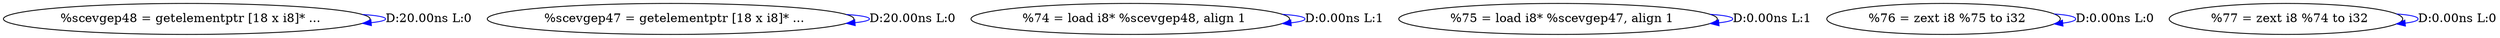 digraph {
Node0x36d33d0[label="  %scevgep48 = getelementptr [18 x i8]* ..."];
Node0x36d33d0 -> Node0x36d33d0[label="D:20.00ns L:0",color=blue];
Node0x36d34b0[label="  %scevgep47 = getelementptr [18 x i8]* ..."];
Node0x36d34b0 -> Node0x36d34b0[label="D:20.00ns L:0",color=blue];
Node0x36d3590[label="  %74 = load i8* %scevgep48, align 1"];
Node0x36d3590 -> Node0x36d3590[label="D:0.00ns L:1",color=blue];
Node0x36d3670[label="  %75 = load i8* %scevgep47, align 1"];
Node0x36d3670 -> Node0x36d3670[label="D:0.00ns L:1",color=blue];
Node0x36d3750[label="  %76 = zext i8 %75 to i32"];
Node0x36d3750 -> Node0x36d3750[label="D:0.00ns L:0",color=blue];
Node0x36d3830[label="  %77 = zext i8 %74 to i32"];
Node0x36d3830 -> Node0x36d3830[label="D:0.00ns L:0",color=blue];
}
